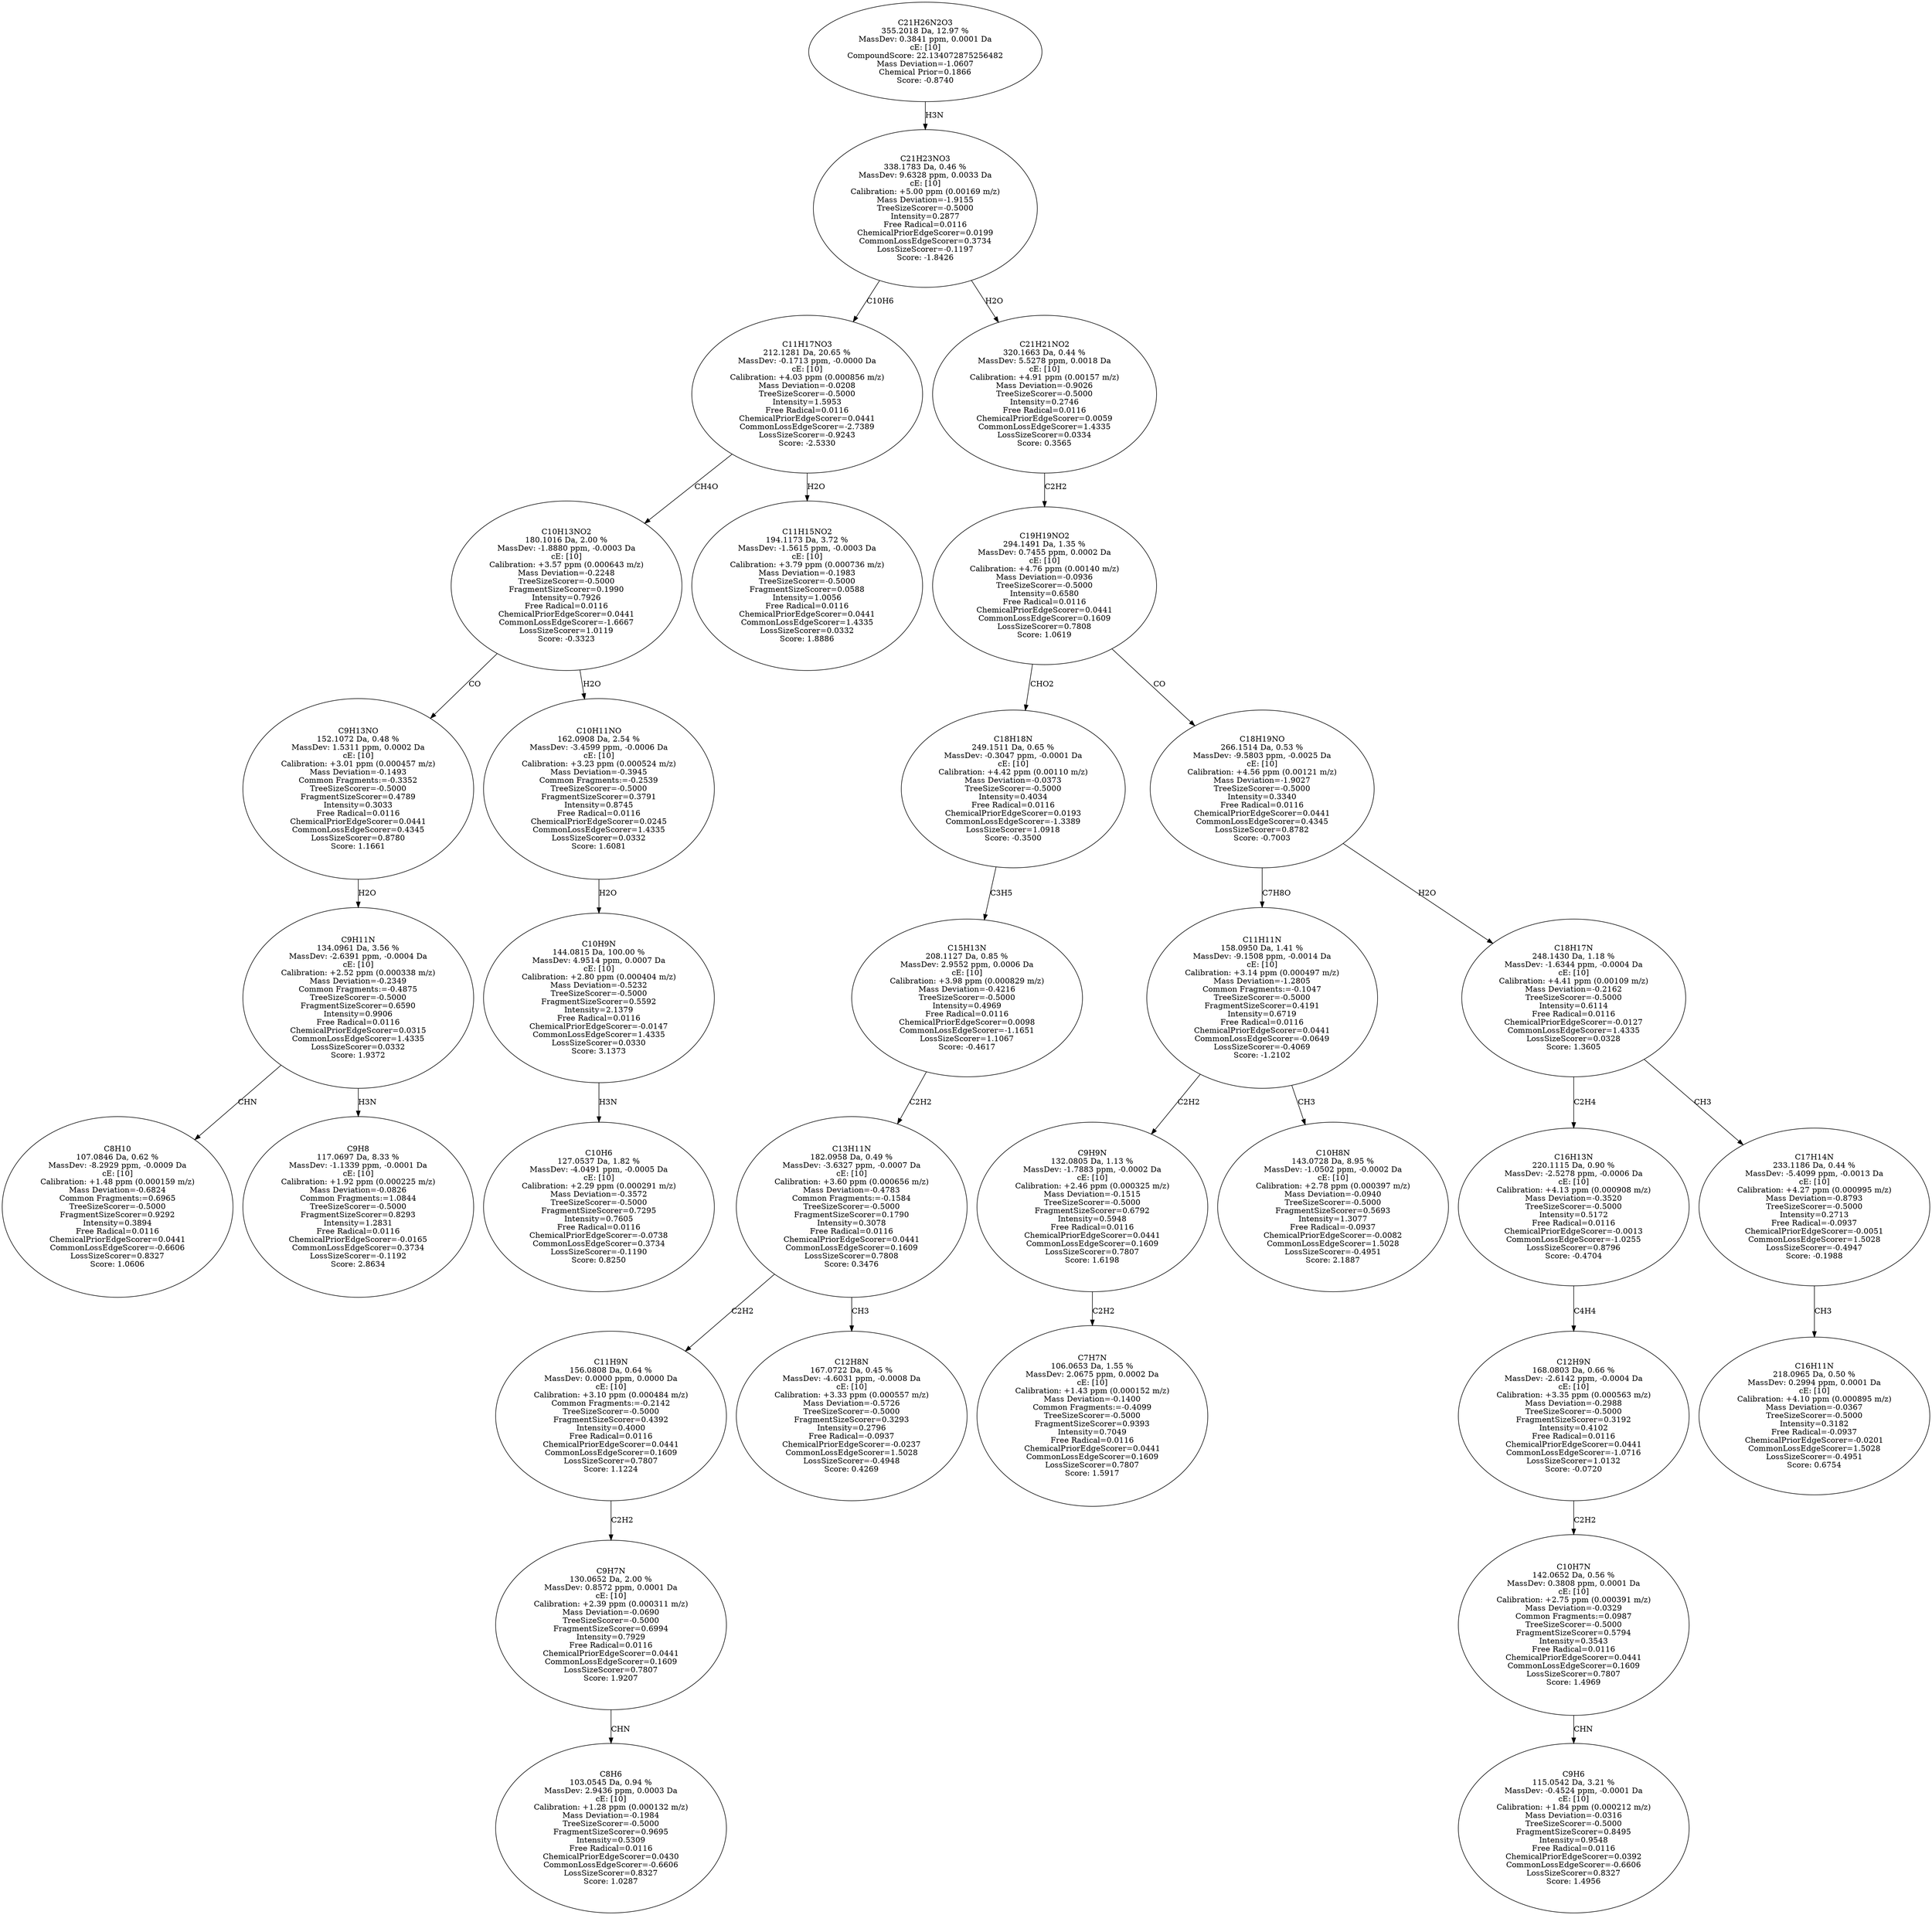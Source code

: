 strict digraph {
v1 [label="C8H10\n107.0846 Da, 0.62 %\nMassDev: -8.2929 ppm, -0.0009 Da\ncE: [10]\nCalibration: +1.48 ppm (0.000159 m/z)\nMass Deviation=-0.6824\nCommon Fragments:=0.6965\nTreeSizeScorer=-0.5000\nFragmentSizeScorer=0.9292\nIntensity=0.3894\nFree Radical=0.0116\nChemicalPriorEdgeScorer=0.0441\nCommonLossEdgeScorer=-0.6606\nLossSizeScorer=0.8327\nScore: 1.0606"];
v2 [label="C9H8\n117.0697 Da, 8.33 %\nMassDev: -1.1339 ppm, -0.0001 Da\ncE: [10]\nCalibration: +1.92 ppm (0.000225 m/z)\nMass Deviation=-0.0826\nCommon Fragments:=1.0844\nTreeSizeScorer=-0.5000\nFragmentSizeScorer=0.8293\nIntensity=1.2831\nFree Radical=0.0116\nChemicalPriorEdgeScorer=-0.0165\nCommonLossEdgeScorer=0.3734\nLossSizeScorer=-0.1192\nScore: 2.8634"];
v3 [label="C9H11N\n134.0961 Da, 3.56 %\nMassDev: -2.6391 ppm, -0.0004 Da\ncE: [10]\nCalibration: +2.52 ppm (0.000338 m/z)\nMass Deviation=-0.2349\nCommon Fragments:=-0.4875\nTreeSizeScorer=-0.5000\nFragmentSizeScorer=0.6590\nIntensity=0.9906\nFree Radical=0.0116\nChemicalPriorEdgeScorer=0.0315\nCommonLossEdgeScorer=1.4335\nLossSizeScorer=0.0332\nScore: 1.9372"];
v4 [label="C9H13NO\n152.1072 Da, 0.48 %\nMassDev: 1.5311 ppm, 0.0002 Da\ncE: [10]\nCalibration: +3.01 ppm (0.000457 m/z)\nMass Deviation=-0.1493\nCommon Fragments:=-0.3352\nTreeSizeScorer=-0.5000\nFragmentSizeScorer=0.4789\nIntensity=0.3033\nFree Radical=0.0116\nChemicalPriorEdgeScorer=0.0441\nCommonLossEdgeScorer=0.4345\nLossSizeScorer=0.8780\nScore: 1.1661"];
v5 [label="C10H6\n127.0537 Da, 1.82 %\nMassDev: -4.0491 ppm, -0.0005 Da\ncE: [10]\nCalibration: +2.29 ppm (0.000291 m/z)\nMass Deviation=-0.3572\nTreeSizeScorer=-0.5000\nFragmentSizeScorer=0.7295\nIntensity=0.7605\nFree Radical=0.0116\nChemicalPriorEdgeScorer=-0.0738\nCommonLossEdgeScorer=0.3734\nLossSizeScorer=-0.1190\nScore: 0.8250"];
v6 [label="C10H9N\n144.0815 Da, 100.00 %\nMassDev: 4.9514 ppm, 0.0007 Da\ncE: [10]\nCalibration: +2.80 ppm (0.000404 m/z)\nMass Deviation=-0.5232\nTreeSizeScorer=-0.5000\nFragmentSizeScorer=0.5592\nIntensity=2.1379\nFree Radical=0.0116\nChemicalPriorEdgeScorer=-0.0147\nCommonLossEdgeScorer=1.4335\nLossSizeScorer=0.0330\nScore: 3.1373"];
v7 [label="C10H11NO\n162.0908 Da, 2.54 %\nMassDev: -3.4599 ppm, -0.0006 Da\ncE: [10]\nCalibration: +3.23 ppm (0.000524 m/z)\nMass Deviation=-0.3945\nCommon Fragments:=-0.2539\nTreeSizeScorer=-0.5000\nFragmentSizeScorer=0.3791\nIntensity=0.8745\nFree Radical=0.0116\nChemicalPriorEdgeScorer=0.0245\nCommonLossEdgeScorer=1.4335\nLossSizeScorer=0.0332\nScore: 1.6081"];
v8 [label="C10H13NO2\n180.1016 Da, 2.00 %\nMassDev: -1.8880 ppm, -0.0003 Da\ncE: [10]\nCalibration: +3.57 ppm (0.000643 m/z)\nMass Deviation=-0.2248\nTreeSizeScorer=-0.5000\nFragmentSizeScorer=0.1990\nIntensity=0.7926\nFree Radical=0.0116\nChemicalPriorEdgeScorer=0.0441\nCommonLossEdgeScorer=-1.6667\nLossSizeScorer=1.0119\nScore: -0.3323"];
v9 [label="C11H15NO2\n194.1173 Da, 3.72 %\nMassDev: -1.5615 ppm, -0.0003 Da\ncE: [10]\nCalibration: +3.79 ppm (0.000736 m/z)\nMass Deviation=-0.1983\nTreeSizeScorer=-0.5000\nFragmentSizeScorer=0.0588\nIntensity=1.0056\nFree Radical=0.0116\nChemicalPriorEdgeScorer=0.0441\nCommonLossEdgeScorer=1.4335\nLossSizeScorer=0.0332\nScore: 1.8886"];
v10 [label="C11H17NO3\n212.1281 Da, 20.65 %\nMassDev: -0.1713 ppm, -0.0000 Da\ncE: [10]\nCalibration: +4.03 ppm (0.000856 m/z)\nMass Deviation=-0.0208\nTreeSizeScorer=-0.5000\nIntensity=1.5953\nFree Radical=0.0116\nChemicalPriorEdgeScorer=0.0441\nCommonLossEdgeScorer=-2.7389\nLossSizeScorer=-0.9243\nScore: -2.5330"];
v11 [label="C8H6\n103.0545 Da, 0.94 %\nMassDev: 2.9436 ppm, 0.0003 Da\ncE: [10]\nCalibration: +1.28 ppm (0.000132 m/z)\nMass Deviation=-0.1984\nTreeSizeScorer=-0.5000\nFragmentSizeScorer=0.9695\nIntensity=0.5309\nFree Radical=0.0116\nChemicalPriorEdgeScorer=0.0430\nCommonLossEdgeScorer=-0.6606\nLossSizeScorer=0.8327\nScore: 1.0287"];
v12 [label="C9H7N\n130.0652 Da, 2.00 %\nMassDev: 0.8572 ppm, 0.0001 Da\ncE: [10]\nCalibration: +2.39 ppm (0.000311 m/z)\nMass Deviation=-0.0690\nTreeSizeScorer=-0.5000\nFragmentSizeScorer=0.6994\nIntensity=0.7929\nFree Radical=0.0116\nChemicalPriorEdgeScorer=0.0441\nCommonLossEdgeScorer=0.1609\nLossSizeScorer=0.7807\nScore: 1.9207"];
v13 [label="C11H9N\n156.0808 Da, 0.64 %\nMassDev: 0.0000 ppm, 0.0000 Da\ncE: [10]\nCalibration: +3.10 ppm (0.000484 m/z)\nCommon Fragments:=-0.2142\nTreeSizeScorer=-0.5000\nFragmentSizeScorer=0.4392\nIntensity=0.4000\nFree Radical=0.0116\nChemicalPriorEdgeScorer=0.0441\nCommonLossEdgeScorer=0.1609\nLossSizeScorer=0.7807\nScore: 1.1224"];
v14 [label="C12H8N\n167.0722 Da, 0.45 %\nMassDev: -4.6031 ppm, -0.0008 Da\ncE: [10]\nCalibration: +3.33 ppm (0.000557 m/z)\nMass Deviation=-0.5726\nTreeSizeScorer=-0.5000\nFragmentSizeScorer=0.3293\nIntensity=0.2796\nFree Radical=-0.0937\nChemicalPriorEdgeScorer=-0.0237\nCommonLossEdgeScorer=1.5028\nLossSizeScorer=-0.4948\nScore: 0.4269"];
v15 [label="C13H11N\n182.0958 Da, 0.49 %\nMassDev: -3.6327 ppm, -0.0007 Da\ncE: [10]\nCalibration: +3.60 ppm (0.000656 m/z)\nMass Deviation=-0.4783\nCommon Fragments:=-0.1584\nTreeSizeScorer=-0.5000\nFragmentSizeScorer=0.1790\nIntensity=0.3078\nFree Radical=0.0116\nChemicalPriorEdgeScorer=0.0441\nCommonLossEdgeScorer=0.1609\nLossSizeScorer=0.7808\nScore: 0.3476"];
v16 [label="C15H13N\n208.1127 Da, 0.85 %\nMassDev: 2.9552 ppm, 0.0006 Da\ncE: [10]\nCalibration: +3.98 ppm (0.000829 m/z)\nMass Deviation=-0.4216\nTreeSizeScorer=-0.5000\nIntensity=0.4969\nFree Radical=0.0116\nChemicalPriorEdgeScorer=0.0098\nCommonLossEdgeScorer=-1.1651\nLossSizeScorer=1.1067\nScore: -0.4617"];
v17 [label="C18H18N\n249.1511 Da, 0.65 %\nMassDev: -0.3047 ppm, -0.0001 Da\ncE: [10]\nCalibration: +4.42 ppm (0.00110 m/z)\nMass Deviation=-0.0373\nTreeSizeScorer=-0.5000\nIntensity=0.4034\nFree Radical=0.0116\nChemicalPriorEdgeScorer=0.0193\nCommonLossEdgeScorer=-1.3389\nLossSizeScorer=1.0918\nScore: -0.3500"];
v18 [label="C7H7N\n106.0653 Da, 1.55 %\nMassDev: 2.0675 ppm, 0.0002 Da\ncE: [10]\nCalibration: +1.43 ppm (0.000152 m/z)\nMass Deviation=-0.1400\nCommon Fragments:=-0.4099\nTreeSizeScorer=-0.5000\nFragmentSizeScorer=0.9393\nIntensity=0.7049\nFree Radical=0.0116\nChemicalPriorEdgeScorer=0.0441\nCommonLossEdgeScorer=0.1609\nLossSizeScorer=0.7807\nScore: 1.5917"];
v19 [label="C9H9N\n132.0805 Da, 1.13 %\nMassDev: -1.7883 ppm, -0.0002 Da\ncE: [10]\nCalibration: +2.46 ppm (0.000325 m/z)\nMass Deviation=-0.1515\nTreeSizeScorer=-0.5000\nFragmentSizeScorer=0.6792\nIntensity=0.5948\nFree Radical=0.0116\nChemicalPriorEdgeScorer=0.0441\nCommonLossEdgeScorer=0.1609\nLossSizeScorer=0.7807\nScore: 1.6198"];
v20 [label="C10H8N\n143.0728 Da, 8.95 %\nMassDev: -1.0502 ppm, -0.0002 Da\ncE: [10]\nCalibration: +2.78 ppm (0.000397 m/z)\nMass Deviation=-0.0940\nTreeSizeScorer=-0.5000\nFragmentSizeScorer=0.5693\nIntensity=1.3077\nFree Radical=-0.0937\nChemicalPriorEdgeScorer=-0.0082\nCommonLossEdgeScorer=1.5028\nLossSizeScorer=-0.4951\nScore: 2.1887"];
v21 [label="C11H11N\n158.0950 Da, 1.41 %\nMassDev: -9.1508 ppm, -0.0014 Da\ncE: [10]\nCalibration: +3.14 ppm (0.000497 m/z)\nMass Deviation=-1.2805\nCommon Fragments:=-0.1047\nTreeSizeScorer=-0.5000\nFragmentSizeScorer=0.4191\nIntensity=0.6719\nFree Radical=0.0116\nChemicalPriorEdgeScorer=0.0441\nCommonLossEdgeScorer=-0.0649\nLossSizeScorer=-0.4069\nScore: -1.2102"];
v22 [label="C9H6\n115.0542 Da, 3.21 %\nMassDev: -0.4524 ppm, -0.0001 Da\ncE: [10]\nCalibration: +1.84 ppm (0.000212 m/z)\nMass Deviation=-0.0316\nTreeSizeScorer=-0.5000\nFragmentSizeScorer=0.8495\nIntensity=0.9548\nFree Radical=0.0116\nChemicalPriorEdgeScorer=0.0392\nCommonLossEdgeScorer=-0.6606\nLossSizeScorer=0.8327\nScore: 1.4956"];
v23 [label="C10H7N\n142.0652 Da, 0.56 %\nMassDev: 0.3808 ppm, 0.0001 Da\ncE: [10]\nCalibration: +2.75 ppm (0.000391 m/z)\nMass Deviation=-0.0329\nCommon Fragments:=0.0987\nTreeSizeScorer=-0.5000\nFragmentSizeScorer=0.5794\nIntensity=0.3543\nFree Radical=0.0116\nChemicalPriorEdgeScorer=0.0441\nCommonLossEdgeScorer=0.1609\nLossSizeScorer=0.7807\nScore: 1.4969"];
v24 [label="C12H9N\n168.0803 Da, 0.66 %\nMassDev: -2.6142 ppm, -0.0004 Da\ncE: [10]\nCalibration: +3.35 ppm (0.000563 m/z)\nMass Deviation=-0.2988\nTreeSizeScorer=-0.5000\nFragmentSizeScorer=0.3192\nIntensity=0.4102\nFree Radical=0.0116\nChemicalPriorEdgeScorer=0.0441\nCommonLossEdgeScorer=-1.0716\nLossSizeScorer=1.0132\nScore: -0.0720"];
v25 [label="C16H13N\n220.1115 Da, 0.90 %\nMassDev: -2.5278 ppm, -0.0006 Da\ncE: [10]\nCalibration: +4.13 ppm (0.000908 m/z)\nMass Deviation=-0.3520\nTreeSizeScorer=-0.5000\nIntensity=0.5172\nFree Radical=0.0116\nChemicalPriorEdgeScorer=-0.0013\nCommonLossEdgeScorer=-1.0255\nLossSizeScorer=0.8796\nScore: -0.4704"];
v26 [label="C16H11N\n218.0965 Da, 0.50 %\nMassDev: 0.2994 ppm, 0.0001 Da\ncE: [10]\nCalibration: +4.10 ppm (0.000895 m/z)\nMass Deviation=-0.0367\nTreeSizeScorer=-0.5000\nIntensity=0.3182\nFree Radical=-0.0937\nChemicalPriorEdgeScorer=-0.0201\nCommonLossEdgeScorer=1.5028\nLossSizeScorer=-0.4951\nScore: 0.6754"];
v27 [label="C17H14N\n233.1186 Da, 0.44 %\nMassDev: -5.4099 ppm, -0.0013 Da\ncE: [10]\nCalibration: +4.27 ppm (0.000995 m/z)\nMass Deviation=-0.8793\nTreeSizeScorer=-0.5000\nIntensity=0.2713\nFree Radical=-0.0937\nChemicalPriorEdgeScorer=-0.0051\nCommonLossEdgeScorer=1.5028\nLossSizeScorer=-0.4947\nScore: -0.1988"];
v28 [label="C18H17N\n248.1430 Da, 1.18 %\nMassDev: -1.6344 ppm, -0.0004 Da\ncE: [10]\nCalibration: +4.41 ppm (0.00109 m/z)\nMass Deviation=-0.2162\nTreeSizeScorer=-0.5000\nIntensity=0.6114\nFree Radical=0.0116\nChemicalPriorEdgeScorer=-0.0127\nCommonLossEdgeScorer=1.4335\nLossSizeScorer=0.0328\nScore: 1.3605"];
v29 [label="C18H19NO\n266.1514 Da, 0.53 %\nMassDev: -9.5803 ppm, -0.0025 Da\ncE: [10]\nCalibration: +4.56 ppm (0.00121 m/z)\nMass Deviation=-1.9027\nTreeSizeScorer=-0.5000\nIntensity=0.3340\nFree Radical=0.0116\nChemicalPriorEdgeScorer=0.0441\nCommonLossEdgeScorer=0.4345\nLossSizeScorer=0.8782\nScore: -0.7003"];
v30 [label="C19H19NO2\n294.1491 Da, 1.35 %\nMassDev: 0.7455 ppm, 0.0002 Da\ncE: [10]\nCalibration: +4.76 ppm (0.00140 m/z)\nMass Deviation=-0.0936\nTreeSizeScorer=-0.5000\nIntensity=0.6580\nFree Radical=0.0116\nChemicalPriorEdgeScorer=0.0441\nCommonLossEdgeScorer=0.1609\nLossSizeScorer=0.7808\nScore: 1.0619"];
v31 [label="C21H21NO2\n320.1663 Da, 0.44 %\nMassDev: 5.5278 ppm, 0.0018 Da\ncE: [10]\nCalibration: +4.91 ppm (0.00157 m/z)\nMass Deviation=-0.9026\nTreeSizeScorer=-0.5000\nIntensity=0.2746\nFree Radical=0.0116\nChemicalPriorEdgeScorer=0.0059\nCommonLossEdgeScorer=1.4335\nLossSizeScorer=0.0334\nScore: 0.3565"];
v32 [label="C21H23NO3\n338.1783 Da, 0.46 %\nMassDev: 9.6328 ppm, 0.0033 Da\ncE: [10]\nCalibration: +5.00 ppm (0.00169 m/z)\nMass Deviation=-1.9155\nTreeSizeScorer=-0.5000\nIntensity=0.2877\nFree Radical=0.0116\nChemicalPriorEdgeScorer=0.0199\nCommonLossEdgeScorer=0.3734\nLossSizeScorer=-0.1197\nScore: -1.8426"];
v33 [label="C21H26N2O3\n355.2018 Da, 12.97 %\nMassDev: 0.3841 ppm, 0.0001 Da\ncE: [10]\nCompoundScore: 22.134072875256482\nMass Deviation=-1.0607\nChemical Prior=0.1866\nScore: -0.8740"];
v3 -> v1 [label="CHN"];
v3 -> v2 [label="H3N"];
v4 -> v3 [label="H2O"];
v8 -> v4 [label="CO"];
v6 -> v5 [label="H3N"];
v7 -> v6 [label="H2O"];
v8 -> v7 [label="H2O"];
v10 -> v8 [label="CH4O"];
v10 -> v9 [label="H2O"];
v32 -> v10 [label="C10H6"];
v12 -> v11 [label="CHN"];
v13 -> v12 [label="C2H2"];
v15 -> v13 [label="C2H2"];
v15 -> v14 [label="CH3"];
v16 -> v15 [label="C2H2"];
v17 -> v16 [label="C3H5"];
v30 -> v17 [label="CHO2"];
v19 -> v18 [label="C2H2"];
v21 -> v19 [label="C2H2"];
v21 -> v20 [label="CH3"];
v29 -> v21 [label="C7H8O"];
v23 -> v22 [label="CHN"];
v24 -> v23 [label="C2H2"];
v25 -> v24 [label="C4H4"];
v28 -> v25 [label="C2H4"];
v27 -> v26 [label="CH3"];
v28 -> v27 [label="CH3"];
v29 -> v28 [label="H2O"];
v30 -> v29 [label="CO"];
v31 -> v30 [label="C2H2"];
v32 -> v31 [label="H2O"];
v33 -> v32 [label="H3N"];
}